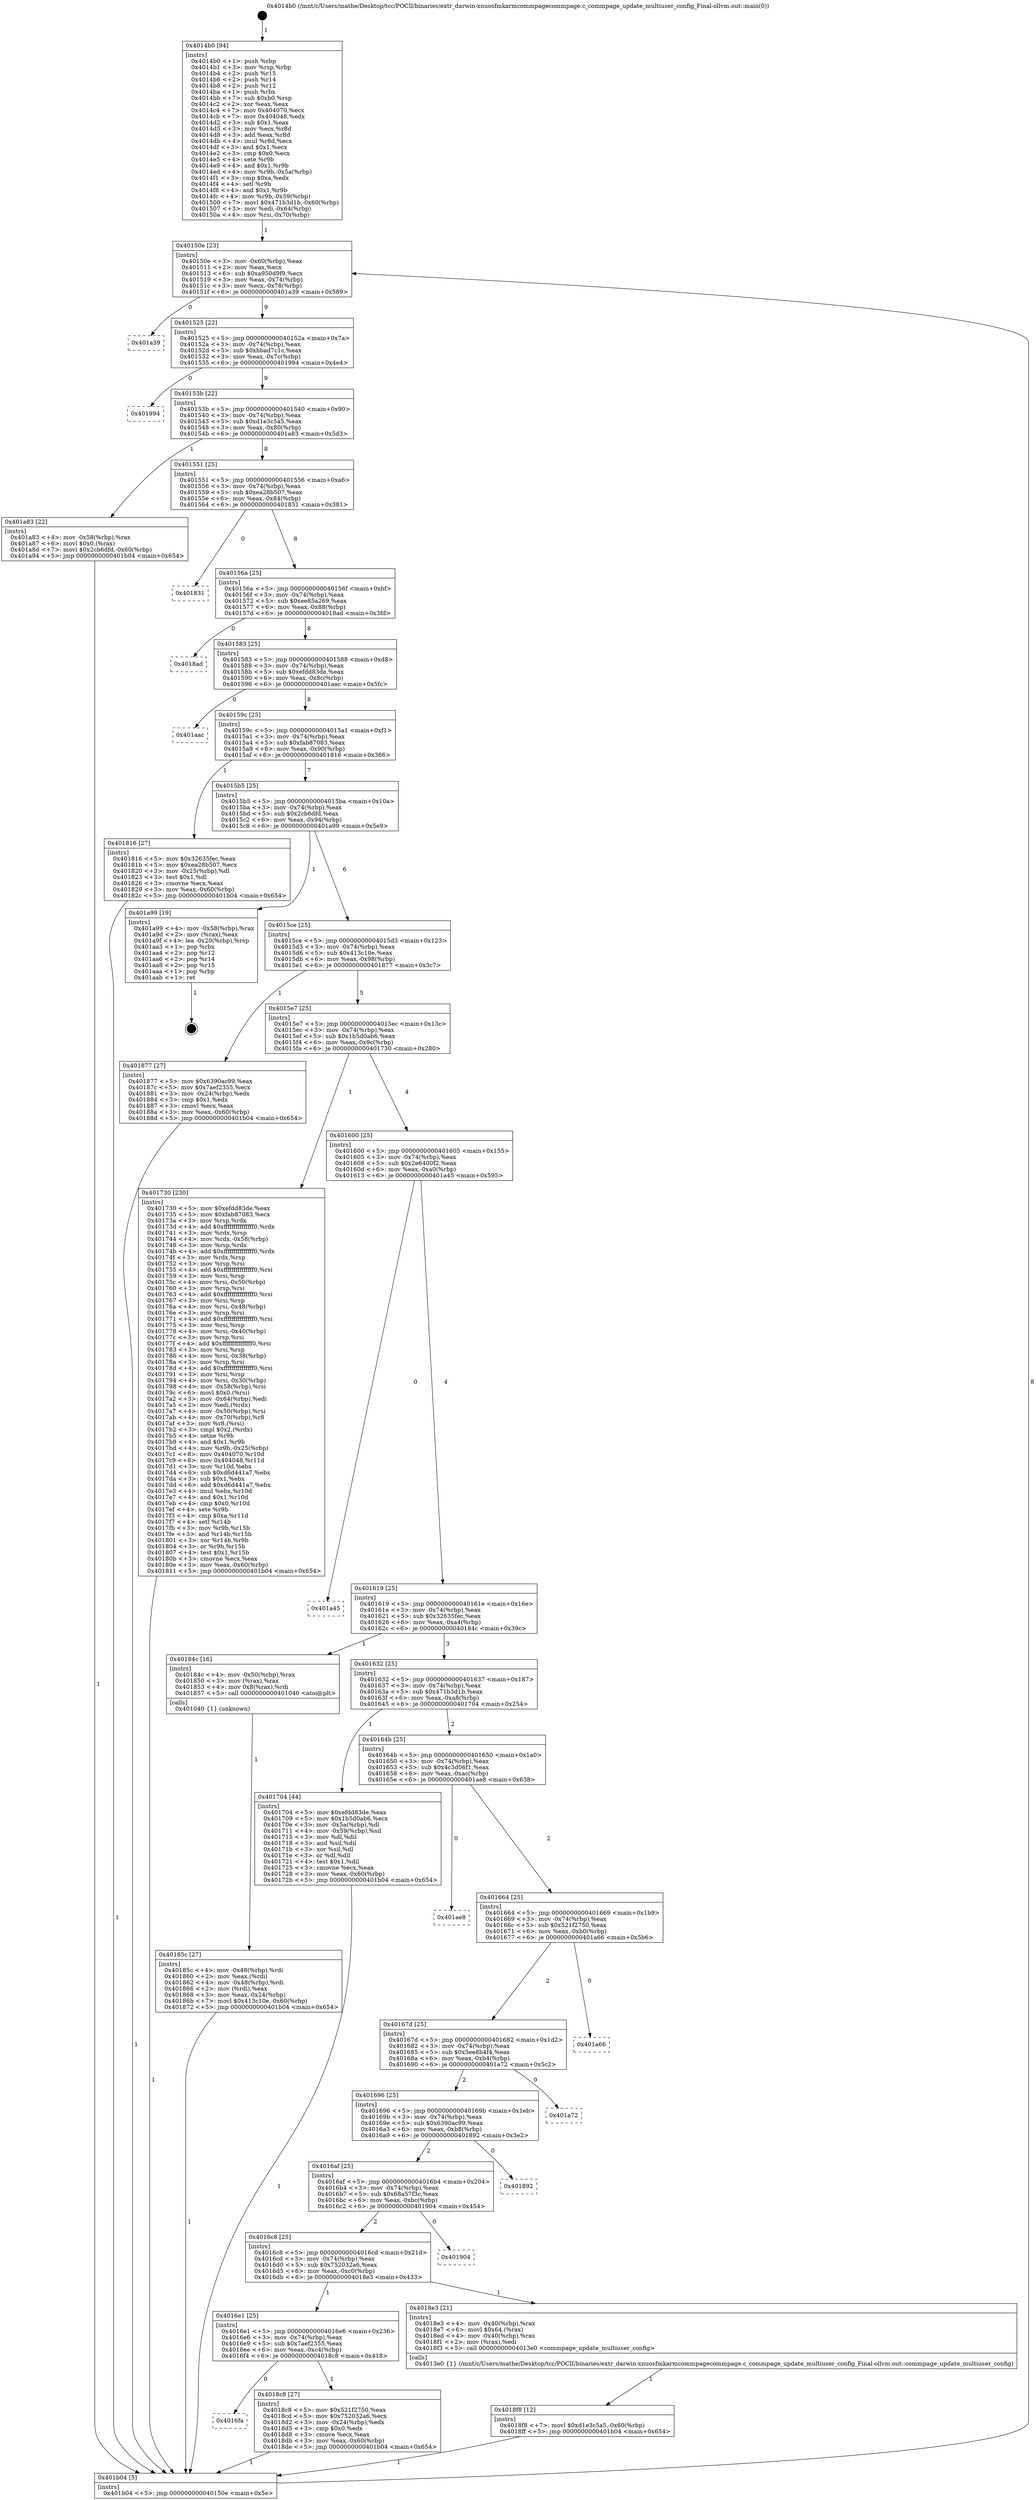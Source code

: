digraph "0x4014b0" {
  label = "0x4014b0 (/mnt/c/Users/mathe/Desktop/tcc/POCII/binaries/extr_darwin-xnuosfmkarmcommpagecommpage.c_commpage_update_multiuser_config_Final-ollvm.out::main(0))"
  labelloc = "t"
  node[shape=record]

  Entry [label="",width=0.3,height=0.3,shape=circle,fillcolor=black,style=filled]
  "0x40150e" [label="{
     0x40150e [23]\l
     | [instrs]\l
     &nbsp;&nbsp;0x40150e \<+3\>: mov -0x60(%rbp),%eax\l
     &nbsp;&nbsp;0x401511 \<+2\>: mov %eax,%ecx\l
     &nbsp;&nbsp;0x401513 \<+6\>: sub $0xa950d9f9,%ecx\l
     &nbsp;&nbsp;0x401519 \<+3\>: mov %eax,-0x74(%rbp)\l
     &nbsp;&nbsp;0x40151c \<+3\>: mov %ecx,-0x78(%rbp)\l
     &nbsp;&nbsp;0x40151f \<+6\>: je 0000000000401a39 \<main+0x589\>\l
  }"]
  "0x401a39" [label="{
     0x401a39\l
  }", style=dashed]
  "0x401525" [label="{
     0x401525 [22]\l
     | [instrs]\l
     &nbsp;&nbsp;0x401525 \<+5\>: jmp 000000000040152a \<main+0x7a\>\l
     &nbsp;&nbsp;0x40152a \<+3\>: mov -0x74(%rbp),%eax\l
     &nbsp;&nbsp;0x40152d \<+5\>: sub $0xbbad7c1c,%eax\l
     &nbsp;&nbsp;0x401532 \<+3\>: mov %eax,-0x7c(%rbp)\l
     &nbsp;&nbsp;0x401535 \<+6\>: je 0000000000401994 \<main+0x4e4\>\l
  }"]
  Exit [label="",width=0.3,height=0.3,shape=circle,fillcolor=black,style=filled,peripheries=2]
  "0x401994" [label="{
     0x401994\l
  }", style=dashed]
  "0x40153b" [label="{
     0x40153b [22]\l
     | [instrs]\l
     &nbsp;&nbsp;0x40153b \<+5\>: jmp 0000000000401540 \<main+0x90\>\l
     &nbsp;&nbsp;0x401540 \<+3\>: mov -0x74(%rbp),%eax\l
     &nbsp;&nbsp;0x401543 \<+5\>: sub $0xd1e3c5a5,%eax\l
     &nbsp;&nbsp;0x401548 \<+3\>: mov %eax,-0x80(%rbp)\l
     &nbsp;&nbsp;0x40154b \<+6\>: je 0000000000401a83 \<main+0x5d3\>\l
  }"]
  "0x4018f8" [label="{
     0x4018f8 [12]\l
     | [instrs]\l
     &nbsp;&nbsp;0x4018f8 \<+7\>: movl $0xd1e3c5a5,-0x60(%rbp)\l
     &nbsp;&nbsp;0x4018ff \<+5\>: jmp 0000000000401b04 \<main+0x654\>\l
  }"]
  "0x401a83" [label="{
     0x401a83 [22]\l
     | [instrs]\l
     &nbsp;&nbsp;0x401a83 \<+4\>: mov -0x58(%rbp),%rax\l
     &nbsp;&nbsp;0x401a87 \<+6\>: movl $0x0,(%rax)\l
     &nbsp;&nbsp;0x401a8d \<+7\>: movl $0x2cb6dfd,-0x60(%rbp)\l
     &nbsp;&nbsp;0x401a94 \<+5\>: jmp 0000000000401b04 \<main+0x654\>\l
  }"]
  "0x401551" [label="{
     0x401551 [25]\l
     | [instrs]\l
     &nbsp;&nbsp;0x401551 \<+5\>: jmp 0000000000401556 \<main+0xa6\>\l
     &nbsp;&nbsp;0x401556 \<+3\>: mov -0x74(%rbp),%eax\l
     &nbsp;&nbsp;0x401559 \<+5\>: sub $0xea28b507,%eax\l
     &nbsp;&nbsp;0x40155e \<+6\>: mov %eax,-0x84(%rbp)\l
     &nbsp;&nbsp;0x401564 \<+6\>: je 0000000000401831 \<main+0x381\>\l
  }"]
  "0x4016fa" [label="{
     0x4016fa\l
  }", style=dashed]
  "0x401831" [label="{
     0x401831\l
  }", style=dashed]
  "0x40156a" [label="{
     0x40156a [25]\l
     | [instrs]\l
     &nbsp;&nbsp;0x40156a \<+5\>: jmp 000000000040156f \<main+0xbf\>\l
     &nbsp;&nbsp;0x40156f \<+3\>: mov -0x74(%rbp),%eax\l
     &nbsp;&nbsp;0x401572 \<+5\>: sub $0xee85a269,%eax\l
     &nbsp;&nbsp;0x401577 \<+6\>: mov %eax,-0x88(%rbp)\l
     &nbsp;&nbsp;0x40157d \<+6\>: je 00000000004018ad \<main+0x3fd\>\l
  }"]
  "0x4018c8" [label="{
     0x4018c8 [27]\l
     | [instrs]\l
     &nbsp;&nbsp;0x4018c8 \<+5\>: mov $0x521f2750,%eax\l
     &nbsp;&nbsp;0x4018cd \<+5\>: mov $0x752032a6,%ecx\l
     &nbsp;&nbsp;0x4018d2 \<+3\>: mov -0x24(%rbp),%edx\l
     &nbsp;&nbsp;0x4018d5 \<+3\>: cmp $0x0,%edx\l
     &nbsp;&nbsp;0x4018d8 \<+3\>: cmove %ecx,%eax\l
     &nbsp;&nbsp;0x4018db \<+3\>: mov %eax,-0x60(%rbp)\l
     &nbsp;&nbsp;0x4018de \<+5\>: jmp 0000000000401b04 \<main+0x654\>\l
  }"]
  "0x4018ad" [label="{
     0x4018ad\l
  }", style=dashed]
  "0x401583" [label="{
     0x401583 [25]\l
     | [instrs]\l
     &nbsp;&nbsp;0x401583 \<+5\>: jmp 0000000000401588 \<main+0xd8\>\l
     &nbsp;&nbsp;0x401588 \<+3\>: mov -0x74(%rbp),%eax\l
     &nbsp;&nbsp;0x40158b \<+5\>: sub $0xefdd83de,%eax\l
     &nbsp;&nbsp;0x401590 \<+6\>: mov %eax,-0x8c(%rbp)\l
     &nbsp;&nbsp;0x401596 \<+6\>: je 0000000000401aac \<main+0x5fc\>\l
  }"]
  "0x4016e1" [label="{
     0x4016e1 [25]\l
     | [instrs]\l
     &nbsp;&nbsp;0x4016e1 \<+5\>: jmp 00000000004016e6 \<main+0x236\>\l
     &nbsp;&nbsp;0x4016e6 \<+3\>: mov -0x74(%rbp),%eax\l
     &nbsp;&nbsp;0x4016e9 \<+5\>: sub $0x7aef2355,%eax\l
     &nbsp;&nbsp;0x4016ee \<+6\>: mov %eax,-0xc4(%rbp)\l
     &nbsp;&nbsp;0x4016f4 \<+6\>: je 00000000004018c8 \<main+0x418\>\l
  }"]
  "0x401aac" [label="{
     0x401aac\l
  }", style=dashed]
  "0x40159c" [label="{
     0x40159c [25]\l
     | [instrs]\l
     &nbsp;&nbsp;0x40159c \<+5\>: jmp 00000000004015a1 \<main+0xf1\>\l
     &nbsp;&nbsp;0x4015a1 \<+3\>: mov -0x74(%rbp),%eax\l
     &nbsp;&nbsp;0x4015a4 \<+5\>: sub $0xfab87083,%eax\l
     &nbsp;&nbsp;0x4015a9 \<+6\>: mov %eax,-0x90(%rbp)\l
     &nbsp;&nbsp;0x4015af \<+6\>: je 0000000000401816 \<main+0x366\>\l
  }"]
  "0x4018e3" [label="{
     0x4018e3 [21]\l
     | [instrs]\l
     &nbsp;&nbsp;0x4018e3 \<+4\>: mov -0x40(%rbp),%rax\l
     &nbsp;&nbsp;0x4018e7 \<+6\>: movl $0x64,(%rax)\l
     &nbsp;&nbsp;0x4018ed \<+4\>: mov -0x40(%rbp),%rax\l
     &nbsp;&nbsp;0x4018f1 \<+2\>: mov (%rax),%edi\l
     &nbsp;&nbsp;0x4018f3 \<+5\>: call 00000000004013e0 \<commpage_update_multiuser_config\>\l
     | [calls]\l
     &nbsp;&nbsp;0x4013e0 \{1\} (/mnt/c/Users/mathe/Desktop/tcc/POCII/binaries/extr_darwin-xnuosfmkarmcommpagecommpage.c_commpage_update_multiuser_config_Final-ollvm.out::commpage_update_multiuser_config)\l
  }"]
  "0x401816" [label="{
     0x401816 [27]\l
     | [instrs]\l
     &nbsp;&nbsp;0x401816 \<+5\>: mov $0x32635fec,%eax\l
     &nbsp;&nbsp;0x40181b \<+5\>: mov $0xea28b507,%ecx\l
     &nbsp;&nbsp;0x401820 \<+3\>: mov -0x25(%rbp),%dl\l
     &nbsp;&nbsp;0x401823 \<+3\>: test $0x1,%dl\l
     &nbsp;&nbsp;0x401826 \<+3\>: cmovne %ecx,%eax\l
     &nbsp;&nbsp;0x401829 \<+3\>: mov %eax,-0x60(%rbp)\l
     &nbsp;&nbsp;0x40182c \<+5\>: jmp 0000000000401b04 \<main+0x654\>\l
  }"]
  "0x4015b5" [label="{
     0x4015b5 [25]\l
     | [instrs]\l
     &nbsp;&nbsp;0x4015b5 \<+5\>: jmp 00000000004015ba \<main+0x10a\>\l
     &nbsp;&nbsp;0x4015ba \<+3\>: mov -0x74(%rbp),%eax\l
     &nbsp;&nbsp;0x4015bd \<+5\>: sub $0x2cb6dfd,%eax\l
     &nbsp;&nbsp;0x4015c2 \<+6\>: mov %eax,-0x94(%rbp)\l
     &nbsp;&nbsp;0x4015c8 \<+6\>: je 0000000000401a99 \<main+0x5e9\>\l
  }"]
  "0x4016c8" [label="{
     0x4016c8 [25]\l
     | [instrs]\l
     &nbsp;&nbsp;0x4016c8 \<+5\>: jmp 00000000004016cd \<main+0x21d\>\l
     &nbsp;&nbsp;0x4016cd \<+3\>: mov -0x74(%rbp),%eax\l
     &nbsp;&nbsp;0x4016d0 \<+5\>: sub $0x752032a6,%eax\l
     &nbsp;&nbsp;0x4016d5 \<+6\>: mov %eax,-0xc0(%rbp)\l
     &nbsp;&nbsp;0x4016db \<+6\>: je 00000000004018e3 \<main+0x433\>\l
  }"]
  "0x401a99" [label="{
     0x401a99 [19]\l
     | [instrs]\l
     &nbsp;&nbsp;0x401a99 \<+4\>: mov -0x58(%rbp),%rax\l
     &nbsp;&nbsp;0x401a9d \<+2\>: mov (%rax),%eax\l
     &nbsp;&nbsp;0x401a9f \<+4\>: lea -0x20(%rbp),%rsp\l
     &nbsp;&nbsp;0x401aa3 \<+1\>: pop %rbx\l
     &nbsp;&nbsp;0x401aa4 \<+2\>: pop %r12\l
     &nbsp;&nbsp;0x401aa6 \<+2\>: pop %r14\l
     &nbsp;&nbsp;0x401aa8 \<+2\>: pop %r15\l
     &nbsp;&nbsp;0x401aaa \<+1\>: pop %rbp\l
     &nbsp;&nbsp;0x401aab \<+1\>: ret\l
  }"]
  "0x4015ce" [label="{
     0x4015ce [25]\l
     | [instrs]\l
     &nbsp;&nbsp;0x4015ce \<+5\>: jmp 00000000004015d3 \<main+0x123\>\l
     &nbsp;&nbsp;0x4015d3 \<+3\>: mov -0x74(%rbp),%eax\l
     &nbsp;&nbsp;0x4015d6 \<+5\>: sub $0x413c10e,%eax\l
     &nbsp;&nbsp;0x4015db \<+6\>: mov %eax,-0x98(%rbp)\l
     &nbsp;&nbsp;0x4015e1 \<+6\>: je 0000000000401877 \<main+0x3c7\>\l
  }"]
  "0x401904" [label="{
     0x401904\l
  }", style=dashed]
  "0x401877" [label="{
     0x401877 [27]\l
     | [instrs]\l
     &nbsp;&nbsp;0x401877 \<+5\>: mov $0x6390ac99,%eax\l
     &nbsp;&nbsp;0x40187c \<+5\>: mov $0x7aef2355,%ecx\l
     &nbsp;&nbsp;0x401881 \<+3\>: mov -0x24(%rbp),%edx\l
     &nbsp;&nbsp;0x401884 \<+3\>: cmp $0x1,%edx\l
     &nbsp;&nbsp;0x401887 \<+3\>: cmovl %ecx,%eax\l
     &nbsp;&nbsp;0x40188a \<+3\>: mov %eax,-0x60(%rbp)\l
     &nbsp;&nbsp;0x40188d \<+5\>: jmp 0000000000401b04 \<main+0x654\>\l
  }"]
  "0x4015e7" [label="{
     0x4015e7 [25]\l
     | [instrs]\l
     &nbsp;&nbsp;0x4015e7 \<+5\>: jmp 00000000004015ec \<main+0x13c\>\l
     &nbsp;&nbsp;0x4015ec \<+3\>: mov -0x74(%rbp),%eax\l
     &nbsp;&nbsp;0x4015ef \<+5\>: sub $0x1b5d0ab6,%eax\l
     &nbsp;&nbsp;0x4015f4 \<+6\>: mov %eax,-0x9c(%rbp)\l
     &nbsp;&nbsp;0x4015fa \<+6\>: je 0000000000401730 \<main+0x280\>\l
  }"]
  "0x4016af" [label="{
     0x4016af [25]\l
     | [instrs]\l
     &nbsp;&nbsp;0x4016af \<+5\>: jmp 00000000004016b4 \<main+0x204\>\l
     &nbsp;&nbsp;0x4016b4 \<+3\>: mov -0x74(%rbp),%eax\l
     &nbsp;&nbsp;0x4016b7 \<+5\>: sub $0x68a57f3c,%eax\l
     &nbsp;&nbsp;0x4016bc \<+6\>: mov %eax,-0xbc(%rbp)\l
     &nbsp;&nbsp;0x4016c2 \<+6\>: je 0000000000401904 \<main+0x454\>\l
  }"]
  "0x401730" [label="{
     0x401730 [230]\l
     | [instrs]\l
     &nbsp;&nbsp;0x401730 \<+5\>: mov $0xefdd83de,%eax\l
     &nbsp;&nbsp;0x401735 \<+5\>: mov $0xfab87083,%ecx\l
     &nbsp;&nbsp;0x40173a \<+3\>: mov %rsp,%rdx\l
     &nbsp;&nbsp;0x40173d \<+4\>: add $0xfffffffffffffff0,%rdx\l
     &nbsp;&nbsp;0x401741 \<+3\>: mov %rdx,%rsp\l
     &nbsp;&nbsp;0x401744 \<+4\>: mov %rdx,-0x58(%rbp)\l
     &nbsp;&nbsp;0x401748 \<+3\>: mov %rsp,%rdx\l
     &nbsp;&nbsp;0x40174b \<+4\>: add $0xfffffffffffffff0,%rdx\l
     &nbsp;&nbsp;0x40174f \<+3\>: mov %rdx,%rsp\l
     &nbsp;&nbsp;0x401752 \<+3\>: mov %rsp,%rsi\l
     &nbsp;&nbsp;0x401755 \<+4\>: add $0xfffffffffffffff0,%rsi\l
     &nbsp;&nbsp;0x401759 \<+3\>: mov %rsi,%rsp\l
     &nbsp;&nbsp;0x40175c \<+4\>: mov %rsi,-0x50(%rbp)\l
     &nbsp;&nbsp;0x401760 \<+3\>: mov %rsp,%rsi\l
     &nbsp;&nbsp;0x401763 \<+4\>: add $0xfffffffffffffff0,%rsi\l
     &nbsp;&nbsp;0x401767 \<+3\>: mov %rsi,%rsp\l
     &nbsp;&nbsp;0x40176a \<+4\>: mov %rsi,-0x48(%rbp)\l
     &nbsp;&nbsp;0x40176e \<+3\>: mov %rsp,%rsi\l
     &nbsp;&nbsp;0x401771 \<+4\>: add $0xfffffffffffffff0,%rsi\l
     &nbsp;&nbsp;0x401775 \<+3\>: mov %rsi,%rsp\l
     &nbsp;&nbsp;0x401778 \<+4\>: mov %rsi,-0x40(%rbp)\l
     &nbsp;&nbsp;0x40177c \<+3\>: mov %rsp,%rsi\l
     &nbsp;&nbsp;0x40177f \<+4\>: add $0xfffffffffffffff0,%rsi\l
     &nbsp;&nbsp;0x401783 \<+3\>: mov %rsi,%rsp\l
     &nbsp;&nbsp;0x401786 \<+4\>: mov %rsi,-0x38(%rbp)\l
     &nbsp;&nbsp;0x40178a \<+3\>: mov %rsp,%rsi\l
     &nbsp;&nbsp;0x40178d \<+4\>: add $0xfffffffffffffff0,%rsi\l
     &nbsp;&nbsp;0x401791 \<+3\>: mov %rsi,%rsp\l
     &nbsp;&nbsp;0x401794 \<+4\>: mov %rsi,-0x30(%rbp)\l
     &nbsp;&nbsp;0x401798 \<+4\>: mov -0x58(%rbp),%rsi\l
     &nbsp;&nbsp;0x40179c \<+6\>: movl $0x0,(%rsi)\l
     &nbsp;&nbsp;0x4017a2 \<+3\>: mov -0x64(%rbp),%edi\l
     &nbsp;&nbsp;0x4017a5 \<+2\>: mov %edi,(%rdx)\l
     &nbsp;&nbsp;0x4017a7 \<+4\>: mov -0x50(%rbp),%rsi\l
     &nbsp;&nbsp;0x4017ab \<+4\>: mov -0x70(%rbp),%r8\l
     &nbsp;&nbsp;0x4017af \<+3\>: mov %r8,(%rsi)\l
     &nbsp;&nbsp;0x4017b2 \<+3\>: cmpl $0x2,(%rdx)\l
     &nbsp;&nbsp;0x4017b5 \<+4\>: setne %r9b\l
     &nbsp;&nbsp;0x4017b9 \<+4\>: and $0x1,%r9b\l
     &nbsp;&nbsp;0x4017bd \<+4\>: mov %r9b,-0x25(%rbp)\l
     &nbsp;&nbsp;0x4017c1 \<+8\>: mov 0x404070,%r10d\l
     &nbsp;&nbsp;0x4017c9 \<+8\>: mov 0x404048,%r11d\l
     &nbsp;&nbsp;0x4017d1 \<+3\>: mov %r10d,%ebx\l
     &nbsp;&nbsp;0x4017d4 \<+6\>: sub $0xd6d441a7,%ebx\l
     &nbsp;&nbsp;0x4017da \<+3\>: sub $0x1,%ebx\l
     &nbsp;&nbsp;0x4017dd \<+6\>: add $0xd6d441a7,%ebx\l
     &nbsp;&nbsp;0x4017e3 \<+4\>: imul %ebx,%r10d\l
     &nbsp;&nbsp;0x4017e7 \<+4\>: and $0x1,%r10d\l
     &nbsp;&nbsp;0x4017eb \<+4\>: cmp $0x0,%r10d\l
     &nbsp;&nbsp;0x4017ef \<+4\>: sete %r9b\l
     &nbsp;&nbsp;0x4017f3 \<+4\>: cmp $0xa,%r11d\l
     &nbsp;&nbsp;0x4017f7 \<+4\>: setl %r14b\l
     &nbsp;&nbsp;0x4017fb \<+3\>: mov %r9b,%r15b\l
     &nbsp;&nbsp;0x4017fe \<+3\>: and %r14b,%r15b\l
     &nbsp;&nbsp;0x401801 \<+3\>: xor %r14b,%r9b\l
     &nbsp;&nbsp;0x401804 \<+3\>: or %r9b,%r15b\l
     &nbsp;&nbsp;0x401807 \<+4\>: test $0x1,%r15b\l
     &nbsp;&nbsp;0x40180b \<+3\>: cmovne %ecx,%eax\l
     &nbsp;&nbsp;0x40180e \<+3\>: mov %eax,-0x60(%rbp)\l
     &nbsp;&nbsp;0x401811 \<+5\>: jmp 0000000000401b04 \<main+0x654\>\l
  }"]
  "0x401600" [label="{
     0x401600 [25]\l
     | [instrs]\l
     &nbsp;&nbsp;0x401600 \<+5\>: jmp 0000000000401605 \<main+0x155\>\l
     &nbsp;&nbsp;0x401605 \<+3\>: mov -0x74(%rbp),%eax\l
     &nbsp;&nbsp;0x401608 \<+5\>: sub $0x2e6400f2,%eax\l
     &nbsp;&nbsp;0x40160d \<+6\>: mov %eax,-0xa0(%rbp)\l
     &nbsp;&nbsp;0x401613 \<+6\>: je 0000000000401a45 \<main+0x595\>\l
  }"]
  "0x401892" [label="{
     0x401892\l
  }", style=dashed]
  "0x401a45" [label="{
     0x401a45\l
  }", style=dashed]
  "0x401619" [label="{
     0x401619 [25]\l
     | [instrs]\l
     &nbsp;&nbsp;0x401619 \<+5\>: jmp 000000000040161e \<main+0x16e\>\l
     &nbsp;&nbsp;0x40161e \<+3\>: mov -0x74(%rbp),%eax\l
     &nbsp;&nbsp;0x401621 \<+5\>: sub $0x32635fec,%eax\l
     &nbsp;&nbsp;0x401626 \<+6\>: mov %eax,-0xa4(%rbp)\l
     &nbsp;&nbsp;0x40162c \<+6\>: je 000000000040184c \<main+0x39c\>\l
  }"]
  "0x401696" [label="{
     0x401696 [25]\l
     | [instrs]\l
     &nbsp;&nbsp;0x401696 \<+5\>: jmp 000000000040169b \<main+0x1eb\>\l
     &nbsp;&nbsp;0x40169b \<+3\>: mov -0x74(%rbp),%eax\l
     &nbsp;&nbsp;0x40169e \<+5\>: sub $0x6390ac99,%eax\l
     &nbsp;&nbsp;0x4016a3 \<+6\>: mov %eax,-0xb8(%rbp)\l
     &nbsp;&nbsp;0x4016a9 \<+6\>: je 0000000000401892 \<main+0x3e2\>\l
  }"]
  "0x40184c" [label="{
     0x40184c [16]\l
     | [instrs]\l
     &nbsp;&nbsp;0x40184c \<+4\>: mov -0x50(%rbp),%rax\l
     &nbsp;&nbsp;0x401850 \<+3\>: mov (%rax),%rax\l
     &nbsp;&nbsp;0x401853 \<+4\>: mov 0x8(%rax),%rdi\l
     &nbsp;&nbsp;0x401857 \<+5\>: call 0000000000401040 \<atoi@plt\>\l
     | [calls]\l
     &nbsp;&nbsp;0x401040 \{1\} (unknown)\l
  }"]
  "0x401632" [label="{
     0x401632 [25]\l
     | [instrs]\l
     &nbsp;&nbsp;0x401632 \<+5\>: jmp 0000000000401637 \<main+0x187\>\l
     &nbsp;&nbsp;0x401637 \<+3\>: mov -0x74(%rbp),%eax\l
     &nbsp;&nbsp;0x40163a \<+5\>: sub $0x471b3d1b,%eax\l
     &nbsp;&nbsp;0x40163f \<+6\>: mov %eax,-0xa8(%rbp)\l
     &nbsp;&nbsp;0x401645 \<+6\>: je 0000000000401704 \<main+0x254\>\l
  }"]
  "0x401a72" [label="{
     0x401a72\l
  }", style=dashed]
  "0x401704" [label="{
     0x401704 [44]\l
     | [instrs]\l
     &nbsp;&nbsp;0x401704 \<+5\>: mov $0xefdd83de,%eax\l
     &nbsp;&nbsp;0x401709 \<+5\>: mov $0x1b5d0ab6,%ecx\l
     &nbsp;&nbsp;0x40170e \<+3\>: mov -0x5a(%rbp),%dl\l
     &nbsp;&nbsp;0x401711 \<+4\>: mov -0x59(%rbp),%sil\l
     &nbsp;&nbsp;0x401715 \<+3\>: mov %dl,%dil\l
     &nbsp;&nbsp;0x401718 \<+3\>: and %sil,%dil\l
     &nbsp;&nbsp;0x40171b \<+3\>: xor %sil,%dl\l
     &nbsp;&nbsp;0x40171e \<+3\>: or %dl,%dil\l
     &nbsp;&nbsp;0x401721 \<+4\>: test $0x1,%dil\l
     &nbsp;&nbsp;0x401725 \<+3\>: cmovne %ecx,%eax\l
     &nbsp;&nbsp;0x401728 \<+3\>: mov %eax,-0x60(%rbp)\l
     &nbsp;&nbsp;0x40172b \<+5\>: jmp 0000000000401b04 \<main+0x654\>\l
  }"]
  "0x40164b" [label="{
     0x40164b [25]\l
     | [instrs]\l
     &nbsp;&nbsp;0x40164b \<+5\>: jmp 0000000000401650 \<main+0x1a0\>\l
     &nbsp;&nbsp;0x401650 \<+3\>: mov -0x74(%rbp),%eax\l
     &nbsp;&nbsp;0x401653 \<+5\>: sub $0x4c3d06f1,%eax\l
     &nbsp;&nbsp;0x401658 \<+6\>: mov %eax,-0xac(%rbp)\l
     &nbsp;&nbsp;0x40165e \<+6\>: je 0000000000401ae8 \<main+0x638\>\l
  }"]
  "0x401b04" [label="{
     0x401b04 [5]\l
     | [instrs]\l
     &nbsp;&nbsp;0x401b04 \<+5\>: jmp 000000000040150e \<main+0x5e\>\l
  }"]
  "0x4014b0" [label="{
     0x4014b0 [94]\l
     | [instrs]\l
     &nbsp;&nbsp;0x4014b0 \<+1\>: push %rbp\l
     &nbsp;&nbsp;0x4014b1 \<+3\>: mov %rsp,%rbp\l
     &nbsp;&nbsp;0x4014b4 \<+2\>: push %r15\l
     &nbsp;&nbsp;0x4014b6 \<+2\>: push %r14\l
     &nbsp;&nbsp;0x4014b8 \<+2\>: push %r12\l
     &nbsp;&nbsp;0x4014ba \<+1\>: push %rbx\l
     &nbsp;&nbsp;0x4014bb \<+7\>: sub $0xb0,%rsp\l
     &nbsp;&nbsp;0x4014c2 \<+2\>: xor %eax,%eax\l
     &nbsp;&nbsp;0x4014c4 \<+7\>: mov 0x404070,%ecx\l
     &nbsp;&nbsp;0x4014cb \<+7\>: mov 0x404048,%edx\l
     &nbsp;&nbsp;0x4014d2 \<+3\>: sub $0x1,%eax\l
     &nbsp;&nbsp;0x4014d5 \<+3\>: mov %ecx,%r8d\l
     &nbsp;&nbsp;0x4014d8 \<+3\>: add %eax,%r8d\l
     &nbsp;&nbsp;0x4014db \<+4\>: imul %r8d,%ecx\l
     &nbsp;&nbsp;0x4014df \<+3\>: and $0x1,%ecx\l
     &nbsp;&nbsp;0x4014e2 \<+3\>: cmp $0x0,%ecx\l
     &nbsp;&nbsp;0x4014e5 \<+4\>: sete %r9b\l
     &nbsp;&nbsp;0x4014e9 \<+4\>: and $0x1,%r9b\l
     &nbsp;&nbsp;0x4014ed \<+4\>: mov %r9b,-0x5a(%rbp)\l
     &nbsp;&nbsp;0x4014f1 \<+3\>: cmp $0xa,%edx\l
     &nbsp;&nbsp;0x4014f4 \<+4\>: setl %r9b\l
     &nbsp;&nbsp;0x4014f8 \<+4\>: and $0x1,%r9b\l
     &nbsp;&nbsp;0x4014fc \<+4\>: mov %r9b,-0x59(%rbp)\l
     &nbsp;&nbsp;0x401500 \<+7\>: movl $0x471b3d1b,-0x60(%rbp)\l
     &nbsp;&nbsp;0x401507 \<+3\>: mov %edi,-0x64(%rbp)\l
     &nbsp;&nbsp;0x40150a \<+4\>: mov %rsi,-0x70(%rbp)\l
  }"]
  "0x40185c" [label="{
     0x40185c [27]\l
     | [instrs]\l
     &nbsp;&nbsp;0x40185c \<+4\>: mov -0x48(%rbp),%rdi\l
     &nbsp;&nbsp;0x401860 \<+2\>: mov %eax,(%rdi)\l
     &nbsp;&nbsp;0x401862 \<+4\>: mov -0x48(%rbp),%rdi\l
     &nbsp;&nbsp;0x401866 \<+2\>: mov (%rdi),%eax\l
     &nbsp;&nbsp;0x401868 \<+3\>: mov %eax,-0x24(%rbp)\l
     &nbsp;&nbsp;0x40186b \<+7\>: movl $0x413c10e,-0x60(%rbp)\l
     &nbsp;&nbsp;0x401872 \<+5\>: jmp 0000000000401b04 \<main+0x654\>\l
  }"]
  "0x40167d" [label="{
     0x40167d [25]\l
     | [instrs]\l
     &nbsp;&nbsp;0x40167d \<+5\>: jmp 0000000000401682 \<main+0x1d2\>\l
     &nbsp;&nbsp;0x401682 \<+3\>: mov -0x74(%rbp),%eax\l
     &nbsp;&nbsp;0x401685 \<+5\>: sub $0x5ee8b4f4,%eax\l
     &nbsp;&nbsp;0x40168a \<+6\>: mov %eax,-0xb4(%rbp)\l
     &nbsp;&nbsp;0x401690 \<+6\>: je 0000000000401a72 \<main+0x5c2\>\l
  }"]
  "0x401ae8" [label="{
     0x401ae8\l
  }", style=dashed]
  "0x401664" [label="{
     0x401664 [25]\l
     | [instrs]\l
     &nbsp;&nbsp;0x401664 \<+5\>: jmp 0000000000401669 \<main+0x1b9\>\l
     &nbsp;&nbsp;0x401669 \<+3\>: mov -0x74(%rbp),%eax\l
     &nbsp;&nbsp;0x40166c \<+5\>: sub $0x521f2750,%eax\l
     &nbsp;&nbsp;0x401671 \<+6\>: mov %eax,-0xb0(%rbp)\l
     &nbsp;&nbsp;0x401677 \<+6\>: je 0000000000401a66 \<main+0x5b6\>\l
  }"]
  "0x401a66" [label="{
     0x401a66\l
  }", style=dashed]
  Entry -> "0x4014b0" [label=" 1"]
  "0x40150e" -> "0x401a39" [label=" 0"]
  "0x40150e" -> "0x401525" [label=" 9"]
  "0x401a99" -> Exit [label=" 1"]
  "0x401525" -> "0x401994" [label=" 0"]
  "0x401525" -> "0x40153b" [label=" 9"]
  "0x401a83" -> "0x401b04" [label=" 1"]
  "0x40153b" -> "0x401a83" [label=" 1"]
  "0x40153b" -> "0x401551" [label=" 8"]
  "0x4018f8" -> "0x401b04" [label=" 1"]
  "0x401551" -> "0x401831" [label=" 0"]
  "0x401551" -> "0x40156a" [label=" 8"]
  "0x4018e3" -> "0x4018f8" [label=" 1"]
  "0x40156a" -> "0x4018ad" [label=" 0"]
  "0x40156a" -> "0x401583" [label=" 8"]
  "0x4018c8" -> "0x401b04" [label=" 1"]
  "0x401583" -> "0x401aac" [label=" 0"]
  "0x401583" -> "0x40159c" [label=" 8"]
  "0x4016e1" -> "0x4018c8" [label=" 1"]
  "0x40159c" -> "0x401816" [label=" 1"]
  "0x40159c" -> "0x4015b5" [label=" 7"]
  "0x4016e1" -> "0x4016fa" [label=" 0"]
  "0x4015b5" -> "0x401a99" [label=" 1"]
  "0x4015b5" -> "0x4015ce" [label=" 6"]
  "0x4016c8" -> "0x4018e3" [label=" 1"]
  "0x4015ce" -> "0x401877" [label=" 1"]
  "0x4015ce" -> "0x4015e7" [label=" 5"]
  "0x4016c8" -> "0x4016e1" [label=" 1"]
  "0x4015e7" -> "0x401730" [label=" 1"]
  "0x4015e7" -> "0x401600" [label=" 4"]
  "0x4016af" -> "0x401904" [label=" 0"]
  "0x401600" -> "0x401a45" [label=" 0"]
  "0x401600" -> "0x401619" [label=" 4"]
  "0x4016af" -> "0x4016c8" [label=" 2"]
  "0x401619" -> "0x40184c" [label=" 1"]
  "0x401619" -> "0x401632" [label=" 3"]
  "0x401696" -> "0x401892" [label=" 0"]
  "0x401632" -> "0x401704" [label=" 1"]
  "0x401632" -> "0x40164b" [label=" 2"]
  "0x401704" -> "0x401b04" [label=" 1"]
  "0x4014b0" -> "0x40150e" [label=" 1"]
  "0x401b04" -> "0x40150e" [label=" 8"]
  "0x401730" -> "0x401b04" [label=" 1"]
  "0x401816" -> "0x401b04" [label=" 1"]
  "0x40184c" -> "0x40185c" [label=" 1"]
  "0x40185c" -> "0x401b04" [label=" 1"]
  "0x401877" -> "0x401b04" [label=" 1"]
  "0x401696" -> "0x4016af" [label=" 2"]
  "0x40164b" -> "0x401ae8" [label=" 0"]
  "0x40164b" -> "0x401664" [label=" 2"]
  "0x40167d" -> "0x401a72" [label=" 0"]
  "0x401664" -> "0x401a66" [label=" 0"]
  "0x401664" -> "0x40167d" [label=" 2"]
  "0x40167d" -> "0x401696" [label=" 2"]
}
